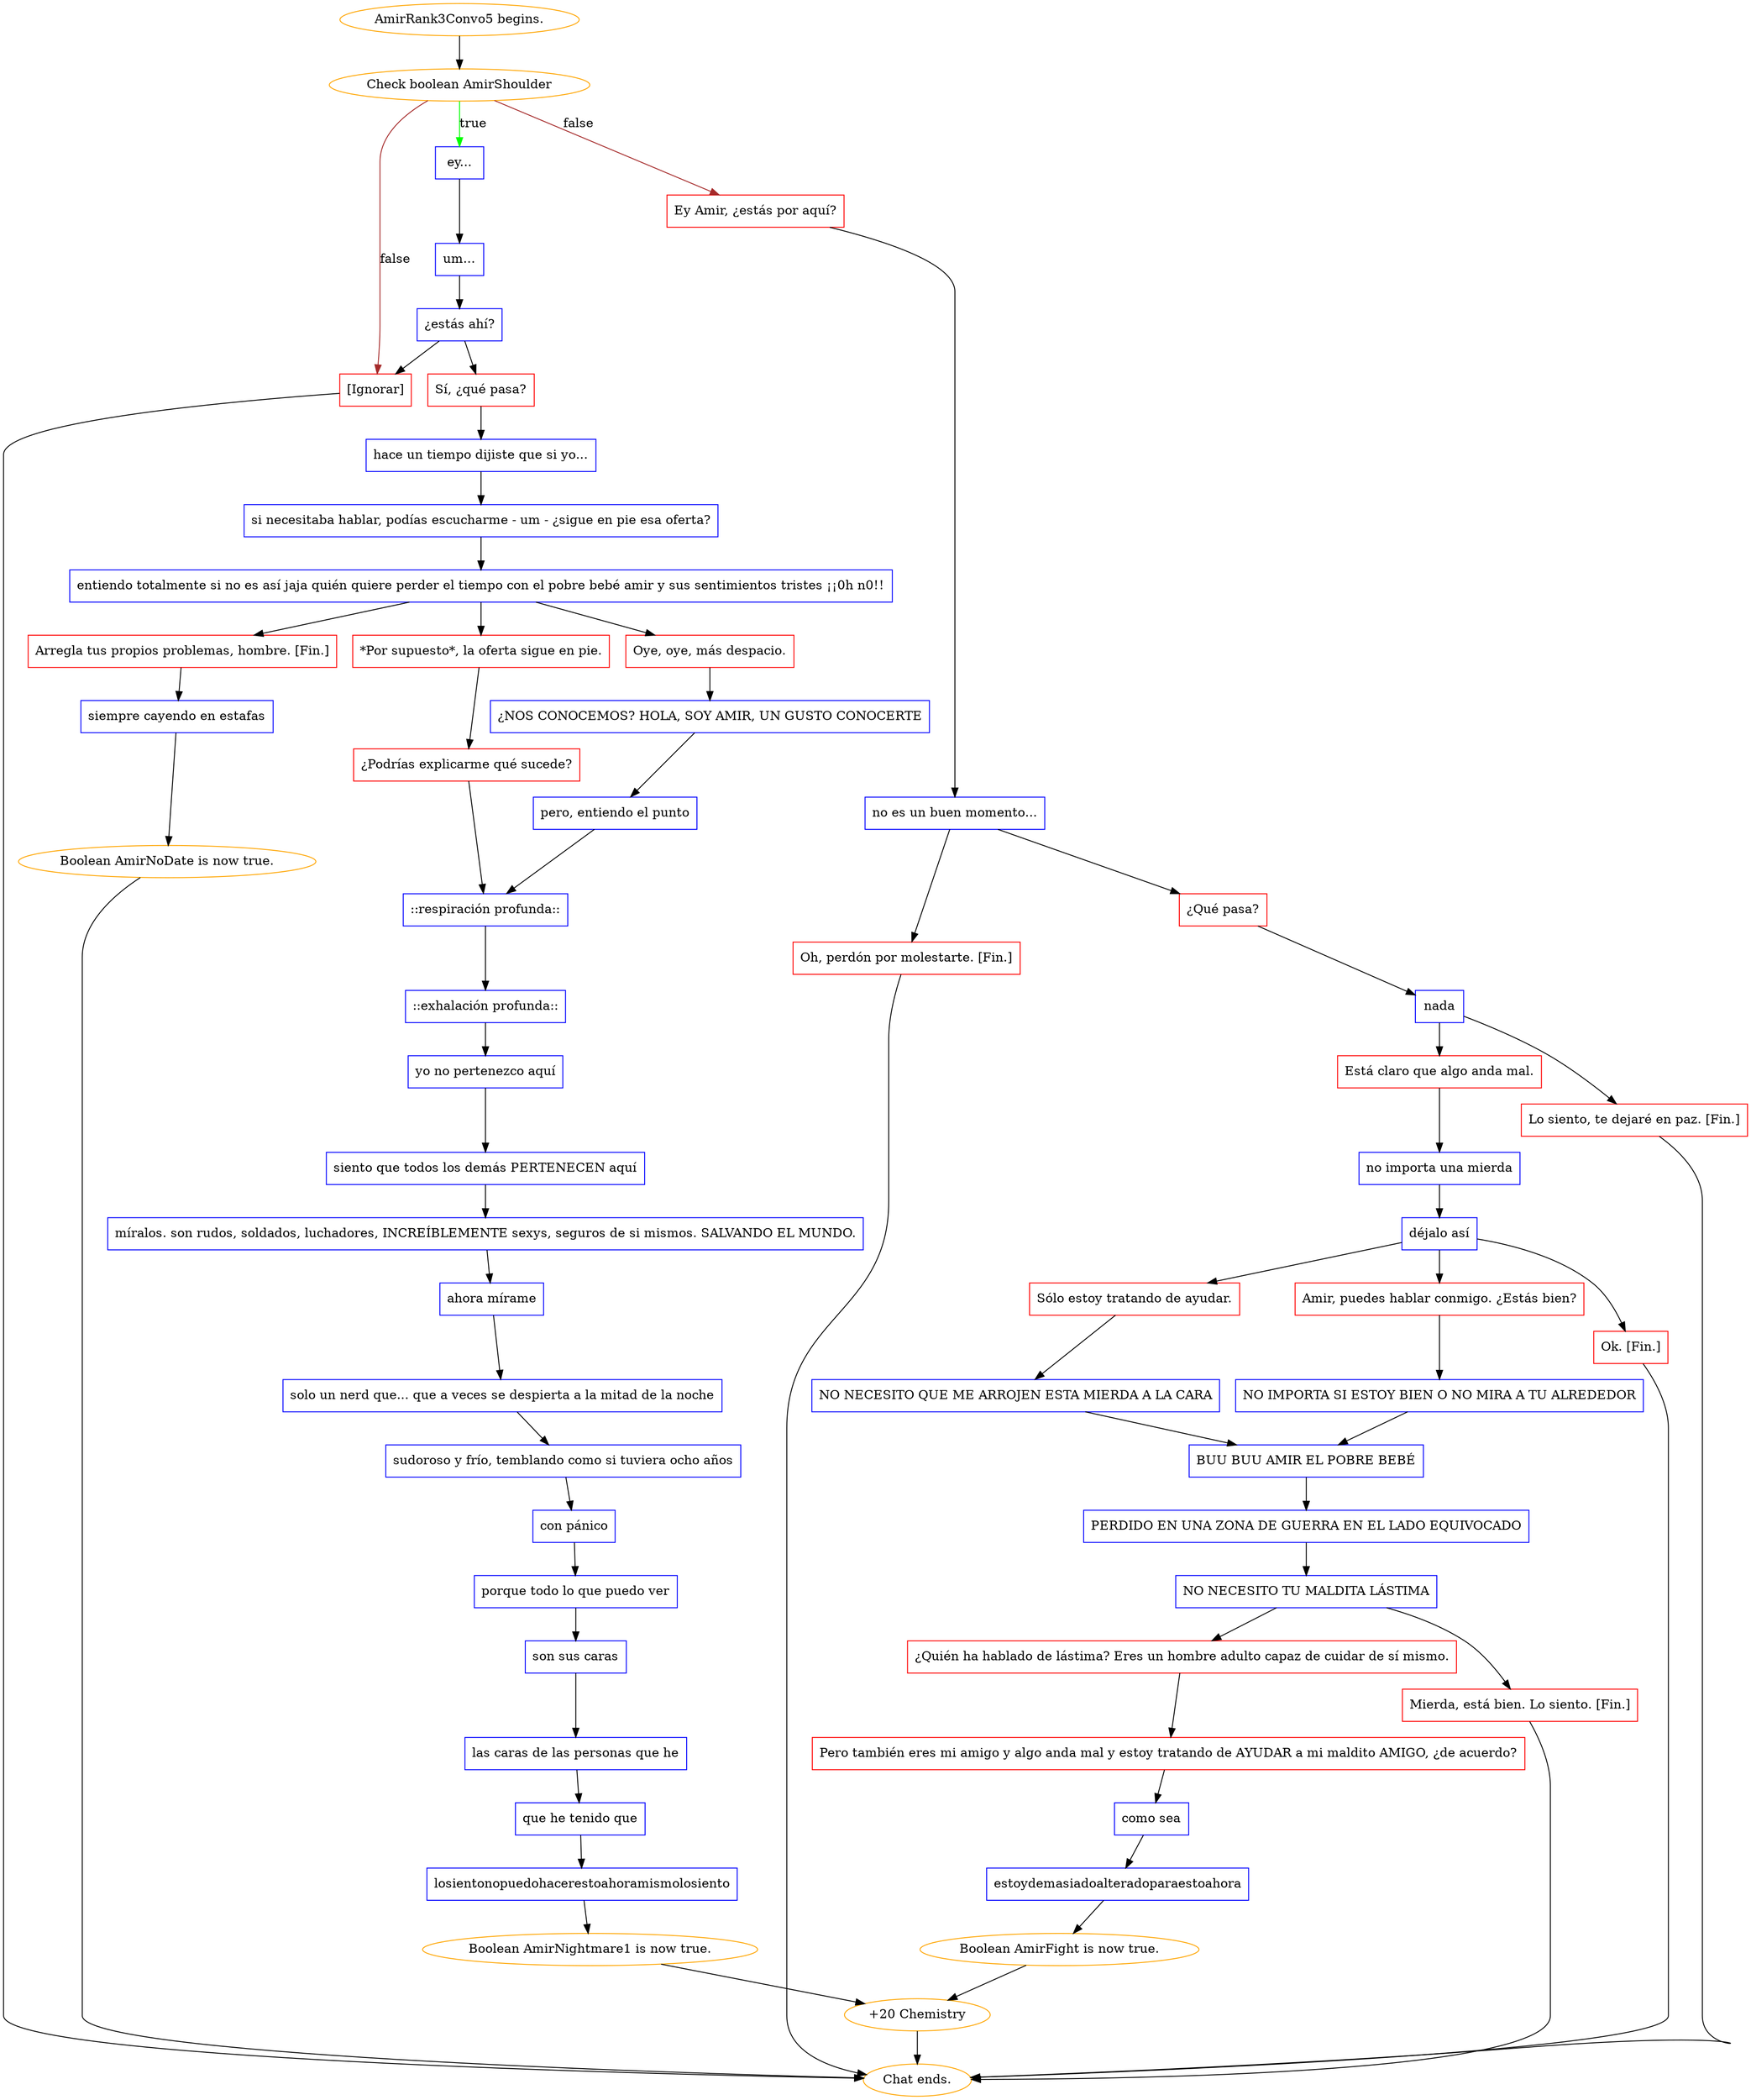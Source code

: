 digraph {
	"AmirRank3Convo5 begins." [color=orange];
		"AmirRank3Convo5 begins." -> j1739388790;
	j1739388790 [label="Check boolean AmirShoulder",color=orange];
		j1739388790 -> j1307347832 [label=true,color=green];
		j1739388790 -> j2448932426 [label=false,color=brown];
		j1739388790 -> j1678137900 [label=false,color=brown];
	j1307347832 [label="ey...",shape=box,color=blue];
		j1307347832 -> j13728057;
	j2448932426 [label="Ey Amir, ¿estás por aquí?",shape=box,color=red];
		j2448932426 -> j3630943878;
	j1678137900 [label="[Ignorar]",shape=box,color=red];
		j1678137900 -> "Chat ends.";
	j13728057 [label="um...",shape=box,color=blue];
		j13728057 -> j1428942993;
	j3630943878 [label="no es un buen momento...",shape=box,color=blue];
		j3630943878 -> j1049970625;
		j3630943878 -> j266251550;
	"Chat ends." [color=orange];
	j1428942993 [label="¿estás ahí?",shape=box,color=blue];
		j1428942993 -> j3443543736;
		j1428942993 -> j1678137900;
	j1049970625 [label="¿Qué pasa?",shape=box,color=red];
		j1049970625 -> j829711302;
	j266251550 [label="Oh, perdón por molestarte. [Fin.]",shape=box,color=red];
		j266251550 -> "Chat ends.";
	j3443543736 [label="Sí, ¿qué pasa?",shape=box,color=red];
		j3443543736 -> j2756995650;
	j829711302 [label="nada",shape=box,color=blue];
		j829711302 -> j1074910248;
		j829711302 -> j1829293861;
	j2756995650 [label="hace un tiempo dijiste que si yo...",shape=box,color=blue];
		j2756995650 -> j1453159588;
	j1074910248 [label="Está claro que algo anda mal.",shape=box,color=red];
		j1074910248 -> j1433923387;
	j1829293861 [label="Lo siento, te dejaré en paz. [Fin.]",shape=box,color=red];
		j1829293861 -> "Chat ends.";
	j1453159588 [label="si necesitaba hablar, podías escucharme - um - ¿sigue en pie esa oferta?",shape=box,color=blue];
		j1453159588 -> j2395064020;
	j1433923387 [label="no importa una mierda",shape=box,color=blue];
		j1433923387 -> j3476911860;
	j2395064020 [label="entiendo totalmente si no es así jaja quién quiere perder el tiempo con el pobre bebé amir y sus sentimientos tristes ¡¡0h n0!!",shape=box,color=blue];
		j2395064020 -> j3562372553;
		j2395064020 -> j4002835873;
		j2395064020 -> j1769476888;
	j3476911860 [label="déjalo así",shape=box,color=blue];
		j3476911860 -> j2606198122;
		j3476911860 -> j855035788;
		j3476911860 -> j3887256738;
	j3562372553 [label="Arregla tus propios problemas, hombre. [Fin.]",shape=box,color=red];
		j3562372553 -> j1930515575;
	j4002835873 [label="*Por supuesto*, la oferta sigue en pie.",shape=box,color=red];
		j4002835873 -> j3202129283;
	j1769476888 [label="Oye, oye, más despacio.",shape=box,color=red];
		j1769476888 -> j1570002384;
	j2606198122 [label="Amir, puedes hablar conmigo. ¿Estás bien?",shape=box,color=red];
		j2606198122 -> j2166519844;
	j855035788 [label="Sólo estoy tratando de ayudar.",shape=box,color=red];
		j855035788 -> j167938870;
	j3887256738 [label="Ok. [Fin.]",shape=box,color=red];
		j3887256738 -> "Chat ends.";
	j1930515575 [label="siempre cayendo en estafas",shape=box,color=blue];
		j1930515575 -> j1438323710;
	j3202129283 [label="¿Podrías explicarme qué sucede?",shape=box,color=red];
		j3202129283 -> j3764231808;
	j1570002384 [label="¿NOS CONOCEMOS? HOLA, SOY AMIR, UN GUSTO CONOCERTE",shape=box,color=blue];
		j1570002384 -> j2986518312;
	j2166519844 [label="NO IMPORTA SI ESTOY BIEN O NO MIRA A TU ALREDEDOR",shape=box,color=blue];
		j2166519844 -> j202379801;
	j167938870 [label="NO NECESITO QUE ME ARROJEN ESTA MIERDA A LA CARA",shape=box,color=blue];
		j167938870 -> j202379801;
	j1438323710 [label="Boolean AmirNoDate is now true.",color=orange];
		j1438323710 -> "Chat ends.";
	j3764231808 [label="::respiración profunda::",shape=box,color=blue];
		j3764231808 -> j4094667252;
	j2986518312 [label="pero, entiendo el punto",shape=box,color=blue];
		j2986518312 -> j3764231808;
	j202379801 [label="BUU BUU AMIR EL POBRE BEBÉ",shape=box,color=blue];
		j202379801 -> j1945233909;
	j4094667252 [label="::exhalación profunda::",shape=box,color=blue];
		j4094667252 -> j2394090254;
	j1945233909 [label="PERDIDO EN UNA ZONA DE GUERRA EN EL LADO EQUIVOCADO",shape=box,color=blue];
		j1945233909 -> j2532466166;
	j2394090254 [label="yo no pertenezco aquí",shape=box,color=blue];
		j2394090254 -> j3403748687;
	j2532466166 [label="NO NECESITO TU MALDITA LÁSTIMA",shape=box,color=blue];
		j2532466166 -> j3532788803;
		j2532466166 -> j727730780;
	j3403748687 [label="siento que todos los demás PERTENECEN aquí",shape=box,color=blue];
		j3403748687 -> j3599491640;
	j3532788803 [label="¿Quién ha hablado de lástima? Eres un hombre adulto capaz de cuidar de sí mismo.",shape=box,color=red];
		j3532788803 -> j2716814094;
	j727730780 [label="Mierda, está bien. Lo siento. [Fin.]",shape=box,color=red];
		j727730780 -> "Chat ends.";
	j3599491640 [label="míralos. son rudos, soldados, luchadores, INCREÍBLEMENTE sexys, seguros de si mismos. SALVANDO EL MUNDO.",shape=box,color=blue];
		j3599491640 -> j1314887918;
	j2716814094 [label="Pero también eres mi amigo y algo anda mal y estoy tratando de AYUDAR a mi maldito AMIGO, ¿de acuerdo?",shape=box,color=red];
		j2716814094 -> j333065960;
	j1314887918 [label="ahora mírame",shape=box,color=blue];
		j1314887918 -> j644224373;
	j333065960 [label="como sea",shape=box,color=blue];
		j333065960 -> j2746913547;
	j644224373 [label="solo un nerd que... que a veces se despierta a la mitad de la noche",shape=box,color=blue];
		j644224373 -> j844797062;
	j2746913547 [label="estoydemasiadoalteradoparaestoahora",shape=box,color=blue];
		j2746913547 -> j1796963784;
	j844797062 [label="sudoroso y frío, temblando como si tuviera ocho años",shape=box,color=blue];
		j844797062 -> j1105076093;
	j1796963784 [label="Boolean AmirFight is now true.",color=orange];
		j1796963784 -> j367054140;
	j1105076093 [label="con pánico",shape=box,color=blue];
		j1105076093 -> j2777662315;
	j367054140 [label="+20 Chemistry",color=orange];
		j367054140 -> "Chat ends.";
	j2777662315 [label="porque todo lo que puedo ver",shape=box,color=blue];
		j2777662315 -> j1192424838;
	j1192424838 [label="son sus caras",shape=box,color=blue];
		j1192424838 -> j1378992486;
	j1378992486 [label="las caras de las personas que he",shape=box,color=blue];
		j1378992486 -> j1147095126;
	j1147095126 [label="que he tenido que",shape=box,color=blue];
		j1147095126 -> j728418153;
	j728418153 [label="losientonopuedohacerestoahoramismolosiento",shape=box,color=blue];
		j728418153 -> j2008433035;
	j2008433035 [label="Boolean AmirNightmare1 is now true.",color=orange];
		j2008433035 -> j367054140;
}